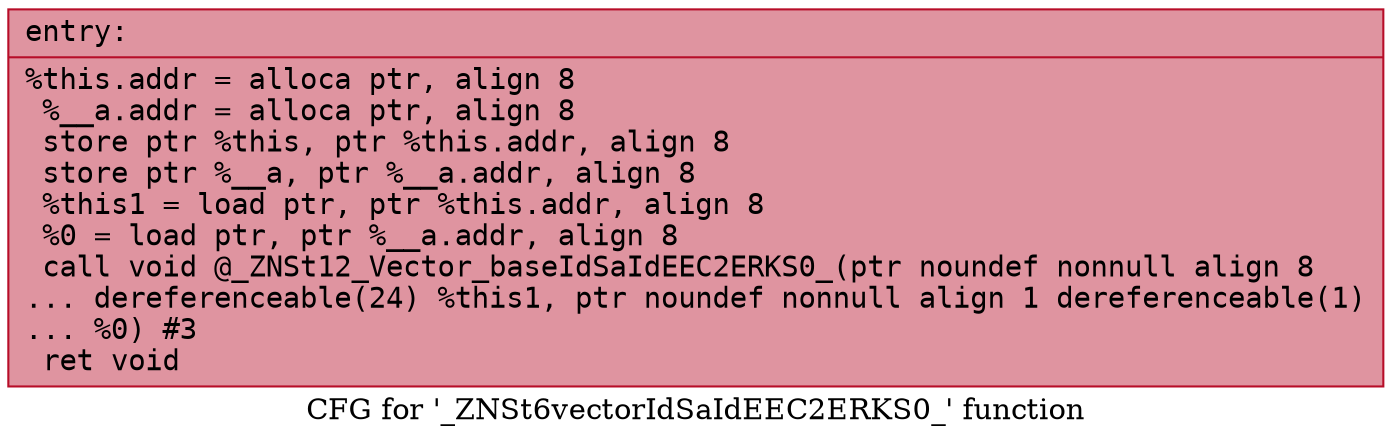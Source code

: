 digraph "CFG for '_ZNSt6vectorIdSaIdEEC2ERKS0_' function" {
	label="CFG for '_ZNSt6vectorIdSaIdEEC2ERKS0_' function";

	Node0x56307d6c00f0 [shape=record,color="#b70d28ff", style=filled, fillcolor="#b70d2870" fontname="Courier",label="{entry:\l|  %this.addr = alloca ptr, align 8\l  %__a.addr = alloca ptr, align 8\l  store ptr %this, ptr %this.addr, align 8\l  store ptr %__a, ptr %__a.addr, align 8\l  %this1 = load ptr, ptr %this.addr, align 8\l  %0 = load ptr, ptr %__a.addr, align 8\l  call void @_ZNSt12_Vector_baseIdSaIdEEC2ERKS0_(ptr noundef nonnull align 8\l... dereferenceable(24) %this1, ptr noundef nonnull align 1 dereferenceable(1)\l... %0) #3\l  ret void\l}"];
}
